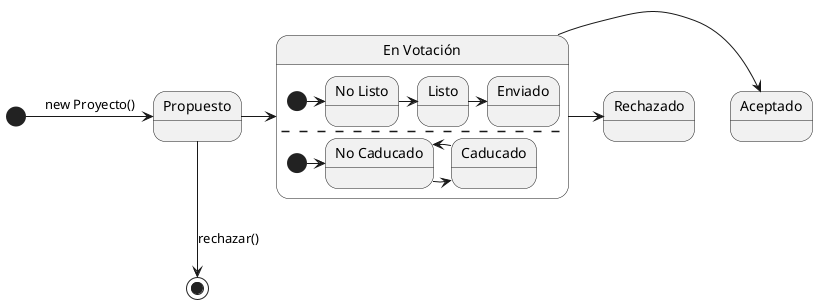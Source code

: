 @startuml
[*]-right->Propuesto: new Proyecto()
Propuesto-down->[*]: rechazar()

state "En Votación" as votacion {
    state "No Listo" as nolisto
    [*]->nolisto
    nolisto->Listo
    Listo->Enviado
    --
    state "No Caducado" as nocaducado
    [*]->nocaducado
    nocaducado-right->Caducado
    Caducado-left->nocaducado
}
Propuesto->votacion
votacion-right->Aceptado
votacion-right->Rechazado

@enduml